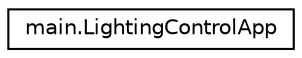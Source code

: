 digraph "Graphical Class Hierarchy"
{
 // LATEX_PDF_SIZE
  edge [fontname="Helvetica",fontsize="10",labelfontname="Helvetica",labelfontsize="10"];
  node [fontname="Helvetica",fontsize="10",shape=record];
  rankdir="LR";
  Node0 [label="main.LightingControlApp",height=0.2,width=0.4,color="black", fillcolor="white", style="filled",URL="$classmain_1_1LightingControlApp.html",tooltip=" "];
}

